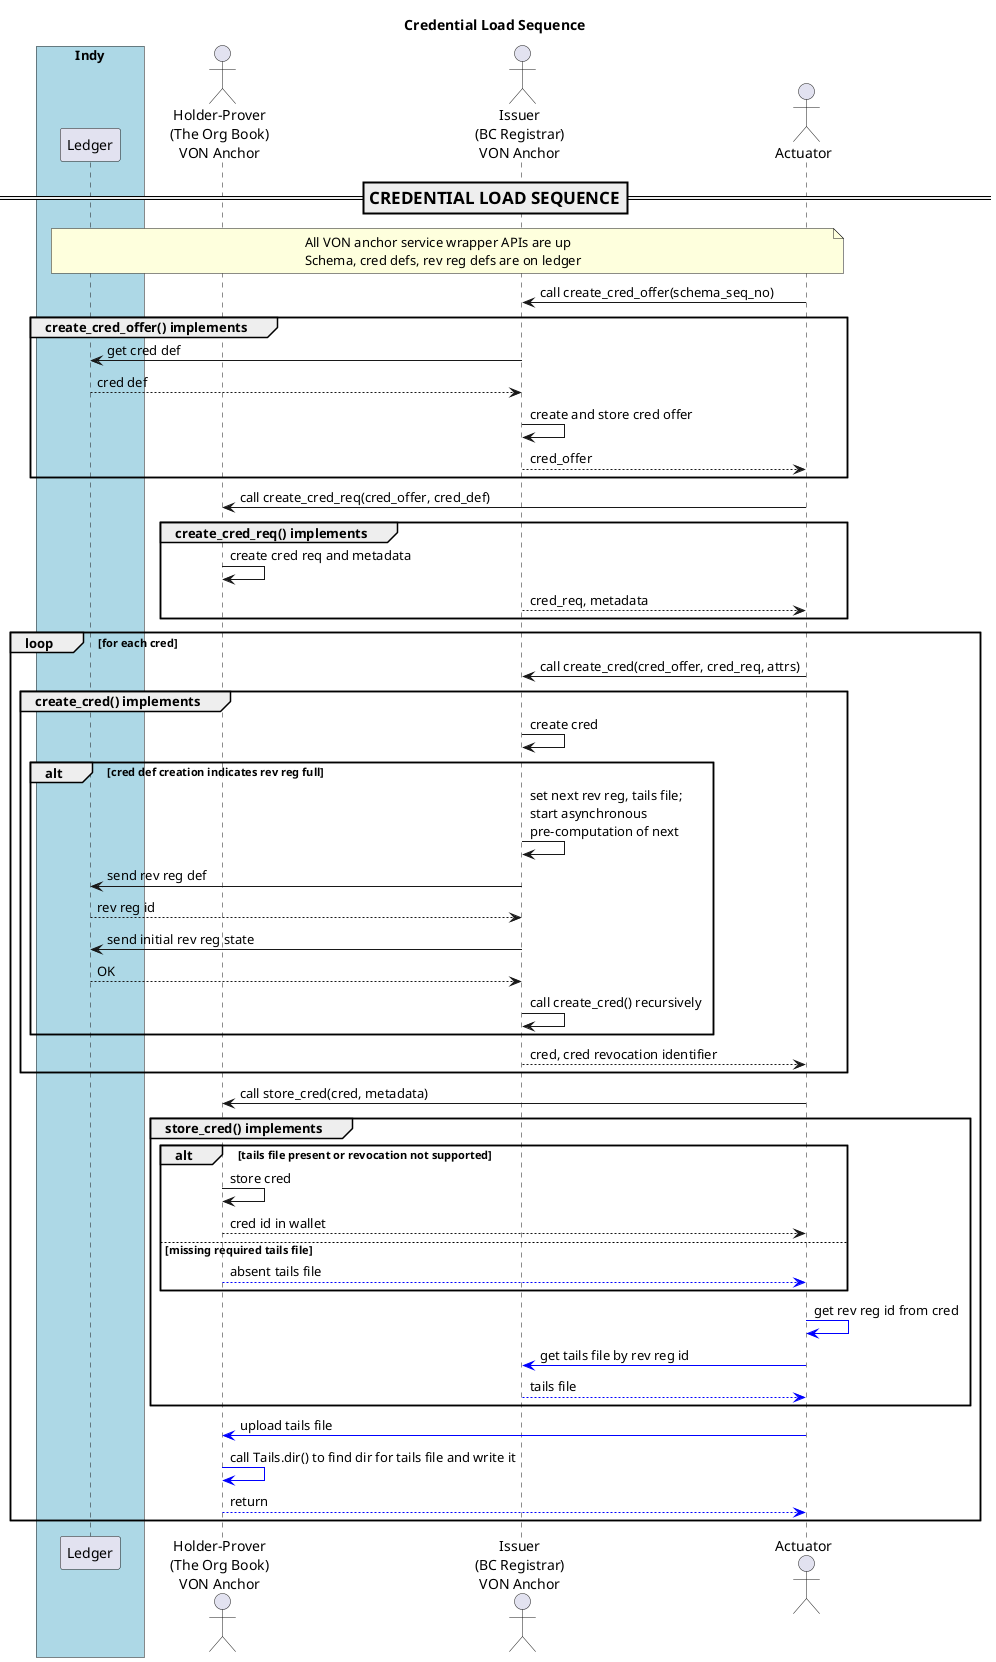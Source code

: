 @startuml
/'
Copyright 2017-2018 Government of Canada - Public Services and Procurement Canada - buyandsell.gc.ca

Licensed under the Apache License, Version 2.0 (the "License");
you may not use this file except in compliance with the License.
You may obtain a copy of the License at

http://www.apache.org/licenses/LICENSE-2.0

Unless required by applicable law or agreed to in writing, software
distributed under the License is distributed on an "AS IS" BASIS,
WITHOUT WARRANTIES OR CONDITIONS OF ANY KIND, either express or implied.
See the License for the specific language governing permissions and
limitations under the License.
'/

skinparam ParticipantPadding 20
skinparam BoxPadding 20

title Credential Load Sequence

box "Indy" #LightBlue
    participant "Ledger" as ledger
endbox

actor "Holder-Prover\n(The Org Book)\nVON Anchor" as oban
actor "Issuer\n(BC Registrar)\nVON Anchor" as bcran
actor "Actuator" as ator

=== CREDENTIAL LOAD SEQUENCE ==

note over ledger, ator
    All VON anchor service wrapper APIs are up
    Schema, cred defs, rev reg defs are on ledger
endnote

ator -> bcran: call create_cred_offer(schema_seq_no)
group create_cred_offer() implements
    bcran -> ledger: get cred def
    ledger --> bcran: cred def
    bcran -> bcran: create and store cred offer
    bcran --> ator: cred_offer
end

ator -> oban: call create_cred_req(cred_offer, cred_def)
group create_cred_req() implements
    oban -> oban: create cred req and metadata
    bcran --> ator: cred_req, metadata
end

loop for each cred
    ator -> bcran: call create_cred(cred_offer, cred_req, attrs)
    group create_cred() implements
        bcran -> bcran: create cred
        alt cred def creation indicates rev reg full
            bcran -> bcran: set next rev reg, tails file;\nstart asynchronous\npre-computation of next
            bcran -> ledger: send rev reg def
            ledger --> bcran: rev reg id
            bcran -> ledger: send initial rev reg state
            ledger --> bcran: OK
            bcran -> bcran: call create_cred() recursively
        end
        bcran --> ator: cred, cred revocation identifier
    end

    ator -> oban: call store_cred(cred, metadata)
    group store_cred() implements
        alt tails file present or revocation not supported
            oban -> oban: store cred
            oban --> ator: cred id in wallet
        else missing required tails file
            oban -[#blue]-> ator: absent tails file
        end
        ator -[#blue]> ator: get rev reg id from cred
        ator -[#blue]> bcran: get tails file by rev reg id
        bcran -[#blue]-> ator: tails file
    end
    ator -[#blue]> oban: upload tails file
    oban -[#blue]> oban: call Tails.dir() to find dir for tails file and write it
    oban -[#blue]-> ator: return
end

@enduml
